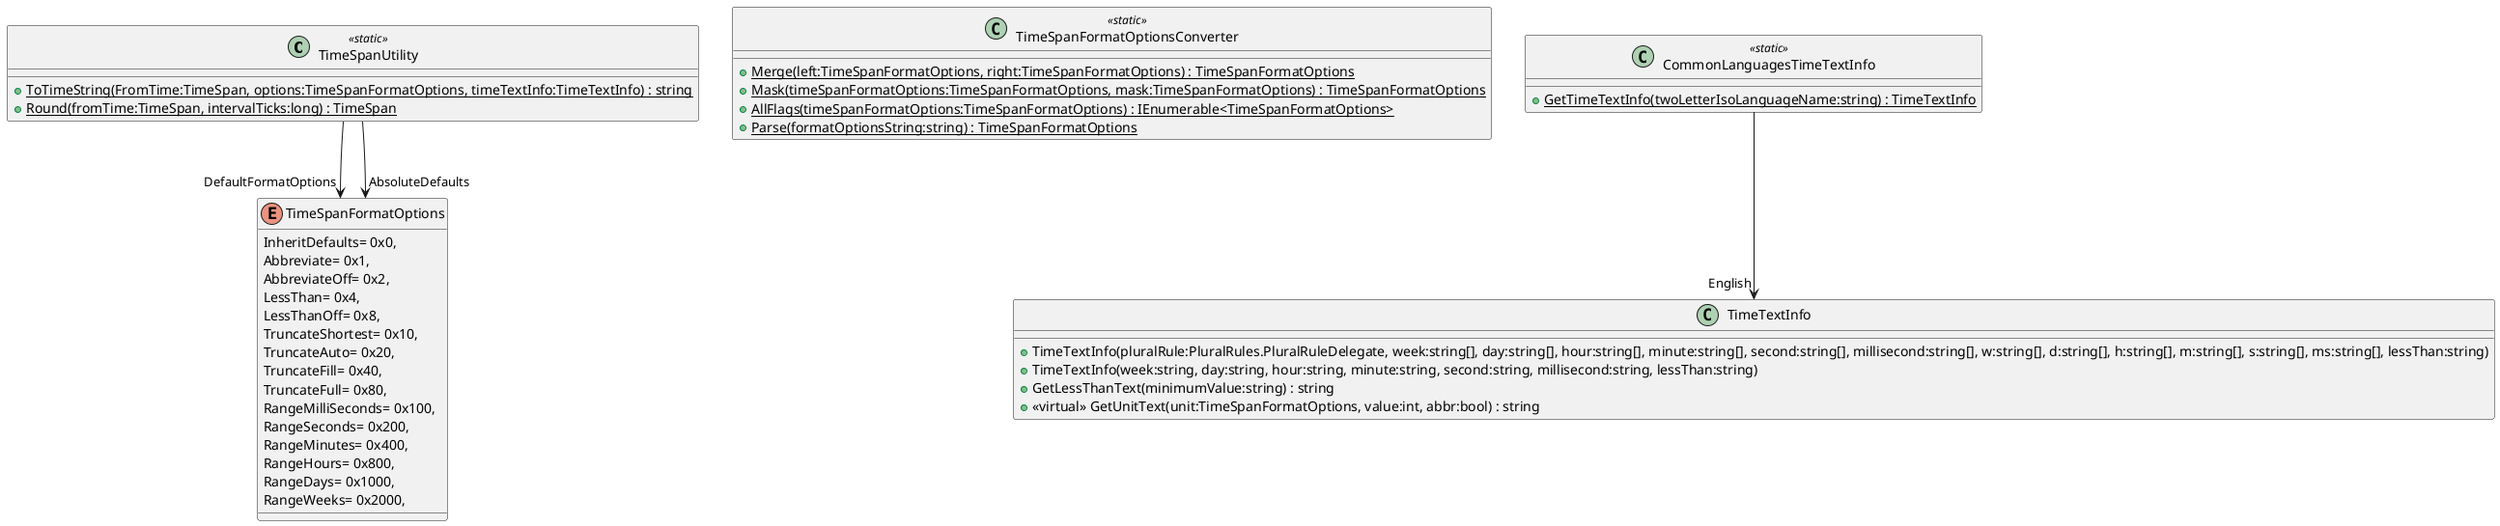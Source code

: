 @startuml
class TimeSpanUtility <<static>> {
    + {static} ToTimeString(FromTime:TimeSpan, options:TimeSpanFormatOptions, timeTextInfo:TimeTextInfo) : string
    + {static} Round(fromTime:TimeSpan, intervalTicks:long) : TimeSpan
}
enum TimeSpanFormatOptions {
    InheritDefaults= 0x0,
    Abbreviate= 0x1,
    AbbreviateOff= 0x2,
    LessThan= 0x4,
    LessThanOff= 0x8,
    TruncateShortest= 0x10,
    TruncateAuto= 0x20,
    TruncateFill= 0x40,
    TruncateFull= 0x80,
    RangeMilliSeconds= 0x100,
    RangeSeconds= 0x200,
    RangeMinutes= 0x400,
    RangeHours= 0x800,
    RangeDays= 0x1000,
    RangeWeeks= 0x2000,
}
class TimeSpanFormatOptionsConverter <<static>> {
    + {static} Merge(left:TimeSpanFormatOptions, right:TimeSpanFormatOptions) : TimeSpanFormatOptions
    + {static} Mask(timeSpanFormatOptions:TimeSpanFormatOptions, mask:TimeSpanFormatOptions) : TimeSpanFormatOptions
    + {static} AllFlags(timeSpanFormatOptions:TimeSpanFormatOptions) : IEnumerable<TimeSpanFormatOptions>
    + {static} Parse(formatOptionsString:string) : TimeSpanFormatOptions
}
class TimeTextInfo {
    + TimeTextInfo(pluralRule:PluralRules.PluralRuleDelegate, week:string[], day:string[], hour:string[], minute:string[], second:string[], millisecond:string[], w:string[], d:string[], h:string[], m:string[], s:string[], ms:string[], lessThan:string)
    + TimeTextInfo(week:string, day:string, hour:string, minute:string, second:string, millisecond:string, lessThan:string)
    + GetLessThanText(minimumValue:string) : string
    + <<virtual>> GetUnitText(unit:TimeSpanFormatOptions, value:int, abbr:bool) : string
}
class CommonLanguagesTimeTextInfo <<static>> {
    + {static} GetTimeTextInfo(twoLetterIsoLanguageName:string) : TimeTextInfo
}
TimeSpanUtility --> "DefaultFormatOptions" TimeSpanFormatOptions
TimeSpanUtility --> "AbsoluteDefaults" TimeSpanFormatOptions
CommonLanguagesTimeTextInfo --> "English" TimeTextInfo
@enduml
